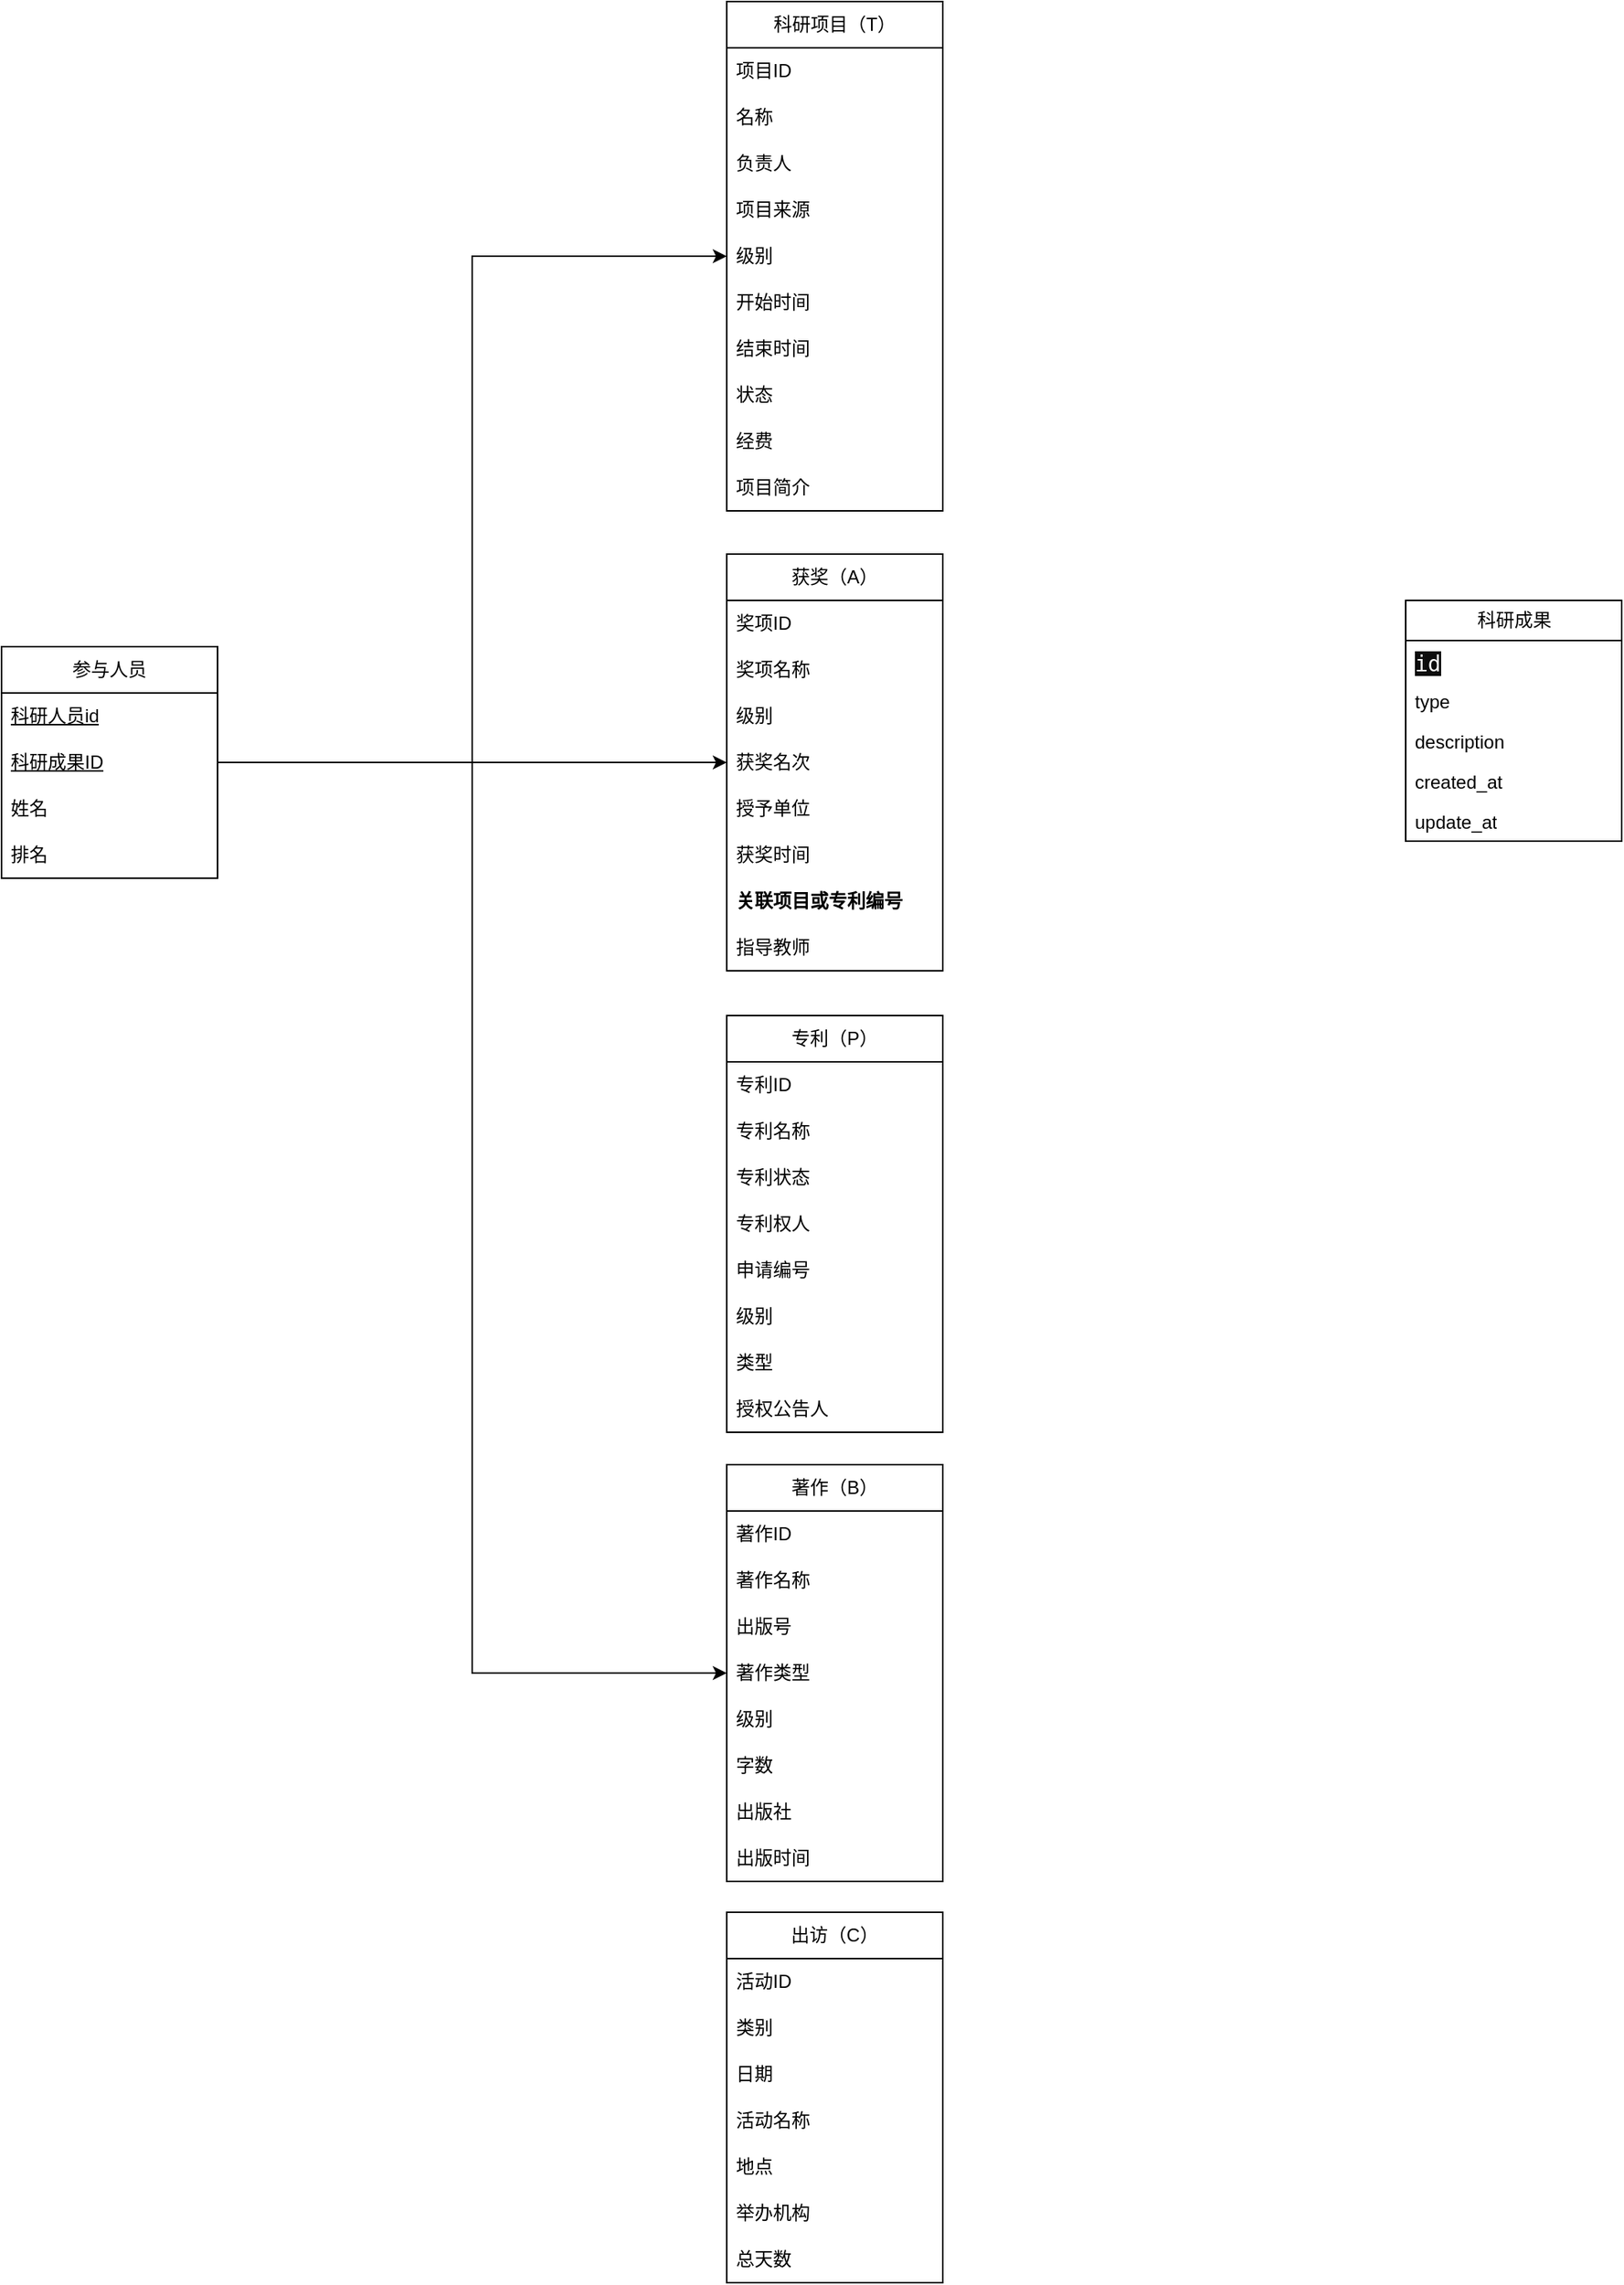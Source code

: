 <mxfile version="24.4.4" type="github">
  <diagram id="C5RBs43oDa-KdzZeNtuy" name="Page-1">
    <mxGraphModel dx="2088" dy="699" grid="1" gridSize="10" guides="1" tooltips="1" connect="1" arrows="1" fold="1" page="1" pageScale="1" pageWidth="827" pageHeight="1169" math="0" shadow="0">
      <root>
        <mxCell id="WIyWlLk6GJQsqaUBKTNV-0" />
        <mxCell id="WIyWlLk6GJQsqaUBKTNV-1" parent="WIyWlLk6GJQsqaUBKTNV-0" />
        <mxCell id="b3MbdYtVjMKW3tp-53om-11" value="科研成果" style="swimlane;fontStyle=0;childLayout=stackLayout;horizontal=1;startSize=26;fillColor=none;horizontalStack=0;resizeParent=1;resizeParentMax=0;resizeLast=0;collapsible=1;marginBottom=0;html=1;align=center;" vertex="1" parent="WIyWlLk6GJQsqaUBKTNV-1">
          <mxGeometry x="370" y="900" width="140" height="156" as="geometry" />
        </mxCell>
        <mxCell id="b3MbdYtVjMKW3tp-53om-12" value="&lt;span style=&quot;color: rgb(255, 255, 255); font-family: &amp;quot;Söhne Mono&amp;quot;, Monaco, &amp;quot;Andale Mono&amp;quot;, &amp;quot;Ubuntu Mono&amp;quot;, monospace; font-size: 14px; white-space: pre; background-color: rgb(13, 13, 13);&quot;&gt;id&lt;/span&gt;" style="text;strokeColor=none;fillColor=none;align=left;verticalAlign=top;spacingLeft=4;spacingRight=4;overflow=hidden;rotatable=0;points=[[0,0.5],[1,0.5]];portConstraint=eastwest;whiteSpace=wrap;html=1;" vertex="1" parent="b3MbdYtVjMKW3tp-53om-11">
          <mxGeometry y="26" width="140" height="26" as="geometry" />
        </mxCell>
        <mxCell id="b3MbdYtVjMKW3tp-53om-14" value="type" style="text;strokeColor=none;fillColor=none;align=left;verticalAlign=top;spacingLeft=4;spacingRight=4;overflow=hidden;rotatable=0;points=[[0,0.5],[1,0.5]];portConstraint=eastwest;whiteSpace=wrap;html=1;" vertex="1" parent="b3MbdYtVjMKW3tp-53om-11">
          <mxGeometry y="52" width="140" height="26" as="geometry" />
        </mxCell>
        <mxCell id="b3MbdYtVjMKW3tp-53om-15" value="description" style="text;strokeColor=none;fillColor=none;align=left;verticalAlign=top;spacingLeft=4;spacingRight=4;overflow=hidden;rotatable=0;points=[[0,0.5],[1,0.5]];portConstraint=eastwest;whiteSpace=wrap;html=1;" vertex="1" parent="b3MbdYtVjMKW3tp-53om-11">
          <mxGeometry y="78" width="140" height="26" as="geometry" />
        </mxCell>
        <mxCell id="b3MbdYtVjMKW3tp-53om-16" value="created_at" style="text;strokeColor=none;fillColor=none;align=left;verticalAlign=top;spacingLeft=4;spacingRight=4;overflow=hidden;rotatable=0;points=[[0,0.5],[1,0.5]];portConstraint=eastwest;whiteSpace=wrap;html=1;" vertex="1" parent="b3MbdYtVjMKW3tp-53om-11">
          <mxGeometry y="104" width="140" height="26" as="geometry" />
        </mxCell>
        <mxCell id="b3MbdYtVjMKW3tp-53om-17" value="update_at" style="text;strokeColor=none;fillColor=none;align=left;verticalAlign=top;spacingLeft=4;spacingRight=4;overflow=hidden;rotatable=0;points=[[0,0.5],[1,0.5]];portConstraint=eastwest;whiteSpace=wrap;html=1;" vertex="1" parent="b3MbdYtVjMKW3tp-53om-11">
          <mxGeometry y="130" width="140" height="26" as="geometry" />
        </mxCell>
        <mxCell id="b3MbdYtVjMKW3tp-53om-20" value="科研项目（T）" style="swimlane;fontStyle=0;childLayout=stackLayout;horizontal=1;startSize=30;horizontalStack=0;resizeParent=1;resizeParentMax=0;resizeLast=0;collapsible=1;marginBottom=0;whiteSpace=wrap;html=1;" vertex="1" parent="WIyWlLk6GJQsqaUBKTNV-1">
          <mxGeometry x="-70" y="512" width="140" height="330" as="geometry" />
        </mxCell>
        <mxCell id="b3MbdYtVjMKW3tp-53om-21" value="项目ID" style="text;strokeColor=none;fillColor=none;align=left;verticalAlign=middle;spacingLeft=4;spacingRight=4;overflow=hidden;points=[[0,0.5],[1,0.5]];portConstraint=eastwest;rotatable=0;whiteSpace=wrap;html=1;" vertex="1" parent="b3MbdYtVjMKW3tp-53om-20">
          <mxGeometry y="30" width="140" height="30" as="geometry" />
        </mxCell>
        <mxCell id="b3MbdYtVjMKW3tp-53om-22" value="名称" style="text;strokeColor=none;fillColor=none;align=left;verticalAlign=middle;spacingLeft=4;spacingRight=4;overflow=hidden;points=[[0,0.5],[1,0.5]];portConstraint=eastwest;rotatable=0;whiteSpace=wrap;html=1;" vertex="1" parent="b3MbdYtVjMKW3tp-53om-20">
          <mxGeometry y="60" width="140" height="30" as="geometry" />
        </mxCell>
        <mxCell id="b3MbdYtVjMKW3tp-53om-23" value="负责人" style="text;strokeColor=none;fillColor=none;align=left;verticalAlign=middle;spacingLeft=4;spacingRight=4;overflow=hidden;points=[[0,0.5],[1,0.5]];portConstraint=eastwest;rotatable=0;whiteSpace=wrap;html=1;" vertex="1" parent="b3MbdYtVjMKW3tp-53om-20">
          <mxGeometry y="90" width="140" height="30" as="geometry" />
        </mxCell>
        <mxCell id="b3MbdYtVjMKW3tp-53om-24" value="项目来源" style="text;strokeColor=none;fillColor=none;align=left;verticalAlign=middle;spacingLeft=4;spacingRight=4;overflow=hidden;points=[[0,0.5],[1,0.5]];portConstraint=eastwest;rotatable=0;whiteSpace=wrap;html=1;" vertex="1" parent="b3MbdYtVjMKW3tp-53om-20">
          <mxGeometry y="120" width="140" height="30" as="geometry" />
        </mxCell>
        <mxCell id="b3MbdYtVjMKW3tp-53om-25" value="级别" style="text;strokeColor=none;fillColor=none;align=left;verticalAlign=middle;spacingLeft=4;spacingRight=4;overflow=hidden;points=[[0,0.5],[1,0.5]];portConstraint=eastwest;rotatable=0;whiteSpace=wrap;html=1;" vertex="1" parent="b3MbdYtVjMKW3tp-53om-20">
          <mxGeometry y="150" width="140" height="30" as="geometry" />
        </mxCell>
        <mxCell id="b3MbdYtVjMKW3tp-53om-26" value="开始时间" style="text;strokeColor=none;fillColor=none;align=left;verticalAlign=middle;spacingLeft=4;spacingRight=4;overflow=hidden;points=[[0,0.5],[1,0.5]];portConstraint=eastwest;rotatable=0;whiteSpace=wrap;html=1;" vertex="1" parent="b3MbdYtVjMKW3tp-53om-20">
          <mxGeometry y="180" width="140" height="30" as="geometry" />
        </mxCell>
        <mxCell id="b3MbdYtVjMKW3tp-53om-27" value="结束时间" style="text;strokeColor=none;fillColor=none;align=left;verticalAlign=middle;spacingLeft=4;spacingRight=4;overflow=hidden;points=[[0,0.5],[1,0.5]];portConstraint=eastwest;rotatable=0;whiteSpace=wrap;html=1;" vertex="1" parent="b3MbdYtVjMKW3tp-53om-20">
          <mxGeometry y="210" width="140" height="30" as="geometry" />
        </mxCell>
        <mxCell id="b3MbdYtVjMKW3tp-53om-28" value="状态" style="text;strokeColor=none;fillColor=none;align=left;verticalAlign=middle;spacingLeft=4;spacingRight=4;overflow=hidden;points=[[0,0.5],[1,0.5]];portConstraint=eastwest;rotatable=0;whiteSpace=wrap;html=1;" vertex="1" parent="b3MbdYtVjMKW3tp-53om-20">
          <mxGeometry y="240" width="140" height="30" as="geometry" />
        </mxCell>
        <mxCell id="b3MbdYtVjMKW3tp-53om-29" value="经费" style="text;strokeColor=none;fillColor=none;align=left;verticalAlign=middle;spacingLeft=4;spacingRight=4;overflow=hidden;points=[[0,0.5],[1,0.5]];portConstraint=eastwest;rotatable=0;whiteSpace=wrap;html=1;" vertex="1" parent="b3MbdYtVjMKW3tp-53om-20">
          <mxGeometry y="270" width="140" height="30" as="geometry" />
        </mxCell>
        <mxCell id="b3MbdYtVjMKW3tp-53om-30" value="项目简介" style="text;strokeColor=none;fillColor=none;align=left;verticalAlign=middle;spacingLeft=4;spacingRight=4;overflow=hidden;points=[[0,0.5],[1,0.5]];portConstraint=eastwest;rotatable=0;whiteSpace=wrap;html=1;" vertex="1" parent="b3MbdYtVjMKW3tp-53om-20">
          <mxGeometry y="300" width="140" height="30" as="geometry" />
        </mxCell>
        <mxCell id="b3MbdYtVjMKW3tp-53om-36" style="edgeStyle=orthogonalEdgeStyle;rounded=0;orthogonalLoop=1;jettySize=auto;html=1;exitX=1;exitY=0.5;exitDx=0;exitDy=0;entryX=0;entryY=0.5;entryDx=0;entryDy=0;" edge="1" parent="WIyWlLk6GJQsqaUBKTNV-1" source="b3MbdYtVjMKW3tp-53om-70" target="b3MbdYtVjMKW3tp-53om-20">
          <mxGeometry relative="1" as="geometry">
            <mxPoint x="-390" y="725" as="sourcePoint" />
          </mxGeometry>
        </mxCell>
        <mxCell id="b3MbdYtVjMKW3tp-53om-37" value="获奖（A）" style="swimlane;fontStyle=0;childLayout=stackLayout;horizontal=1;startSize=30;horizontalStack=0;resizeParent=1;resizeParentMax=0;resizeLast=0;collapsible=1;marginBottom=0;whiteSpace=wrap;html=1;" vertex="1" parent="WIyWlLk6GJQsqaUBKTNV-1">
          <mxGeometry x="-70" y="870" width="140" height="270" as="geometry" />
        </mxCell>
        <mxCell id="b3MbdYtVjMKW3tp-53om-38" value="奖项ID" style="text;strokeColor=none;fillColor=none;align=left;verticalAlign=middle;spacingLeft=4;spacingRight=4;overflow=hidden;points=[[0,0.5],[1,0.5]];portConstraint=eastwest;rotatable=0;whiteSpace=wrap;html=1;" vertex="1" parent="b3MbdYtVjMKW3tp-53om-37">
          <mxGeometry y="30" width="140" height="30" as="geometry" />
        </mxCell>
        <mxCell id="b3MbdYtVjMKW3tp-53om-39" value="奖项名称" style="text;strokeColor=none;fillColor=none;align=left;verticalAlign=middle;spacingLeft=4;spacingRight=4;overflow=hidden;points=[[0,0.5],[1,0.5]];portConstraint=eastwest;rotatable=0;whiteSpace=wrap;html=1;" vertex="1" parent="b3MbdYtVjMKW3tp-53om-37">
          <mxGeometry y="60" width="140" height="30" as="geometry" />
        </mxCell>
        <mxCell id="b3MbdYtVjMKW3tp-53om-40" value="级别" style="text;strokeColor=none;fillColor=none;align=left;verticalAlign=middle;spacingLeft=4;spacingRight=4;overflow=hidden;points=[[0,0.5],[1,0.5]];portConstraint=eastwest;rotatable=0;whiteSpace=wrap;html=1;" vertex="1" parent="b3MbdYtVjMKW3tp-53om-37">
          <mxGeometry y="90" width="140" height="30" as="geometry" />
        </mxCell>
        <mxCell id="b3MbdYtVjMKW3tp-53om-41" value="获奖名次" style="text;strokeColor=none;fillColor=none;align=left;verticalAlign=middle;spacingLeft=4;spacingRight=4;overflow=hidden;points=[[0,0.5],[1,0.5]];portConstraint=eastwest;rotatable=0;whiteSpace=wrap;html=1;" vertex="1" parent="b3MbdYtVjMKW3tp-53om-37">
          <mxGeometry y="120" width="140" height="30" as="geometry" />
        </mxCell>
        <mxCell id="b3MbdYtVjMKW3tp-53om-42" value="授予单位" style="text;strokeColor=none;fillColor=none;align=left;verticalAlign=middle;spacingLeft=4;spacingRight=4;overflow=hidden;points=[[0,0.5],[1,0.5]];portConstraint=eastwest;rotatable=0;whiteSpace=wrap;html=1;" vertex="1" parent="b3MbdYtVjMKW3tp-53om-37">
          <mxGeometry y="150" width="140" height="30" as="geometry" />
        </mxCell>
        <mxCell id="b3MbdYtVjMKW3tp-53om-43" value="获奖时间" style="text;strokeColor=none;fillColor=none;align=left;verticalAlign=middle;spacingLeft=4;spacingRight=4;overflow=hidden;points=[[0,0.5],[1,0.5]];portConstraint=eastwest;rotatable=0;whiteSpace=wrap;html=1;" vertex="1" parent="b3MbdYtVjMKW3tp-53om-37">
          <mxGeometry y="180" width="140" height="30" as="geometry" />
        </mxCell>
        <mxCell id="b3MbdYtVjMKW3tp-53om-44" value="&lt;b&gt;关联项目或专利编号&lt;/b&gt;" style="text;strokeColor=none;fillColor=none;align=left;verticalAlign=middle;spacingLeft=4;spacingRight=4;overflow=hidden;points=[[0,0.5],[1,0.5]];portConstraint=eastwest;rotatable=0;whiteSpace=wrap;html=1;" vertex="1" parent="b3MbdYtVjMKW3tp-53om-37">
          <mxGeometry y="210" width="140" height="30" as="geometry" />
        </mxCell>
        <mxCell id="b3MbdYtVjMKW3tp-53om-45" value="指导教师" style="text;strokeColor=none;fillColor=none;align=left;verticalAlign=middle;spacingLeft=4;spacingRight=4;overflow=hidden;points=[[0,0.5],[1,0.5]];portConstraint=eastwest;rotatable=0;whiteSpace=wrap;html=1;" vertex="1" parent="b3MbdYtVjMKW3tp-53om-37">
          <mxGeometry y="240" width="140" height="30" as="geometry" />
        </mxCell>
        <mxCell id="b3MbdYtVjMKW3tp-53om-46" value="专利（P）" style="swimlane;fontStyle=0;childLayout=stackLayout;horizontal=1;startSize=30;horizontalStack=0;resizeParent=1;resizeParentMax=0;resizeLast=0;collapsible=1;marginBottom=0;whiteSpace=wrap;html=1;" vertex="1" parent="WIyWlLk6GJQsqaUBKTNV-1">
          <mxGeometry x="-70" y="1169" width="140" height="270" as="geometry" />
        </mxCell>
        <mxCell id="b3MbdYtVjMKW3tp-53om-47" value="专利ID" style="text;strokeColor=none;fillColor=none;align=left;verticalAlign=middle;spacingLeft=4;spacingRight=4;overflow=hidden;points=[[0,0.5],[1,0.5]];portConstraint=eastwest;rotatable=0;whiteSpace=wrap;html=1;" vertex="1" parent="b3MbdYtVjMKW3tp-53om-46">
          <mxGeometry y="30" width="140" height="30" as="geometry" />
        </mxCell>
        <mxCell id="b3MbdYtVjMKW3tp-53om-48" value="专利名称" style="text;strokeColor=none;fillColor=none;align=left;verticalAlign=middle;spacingLeft=4;spacingRight=4;overflow=hidden;points=[[0,0.5],[1,0.5]];portConstraint=eastwest;rotatable=0;whiteSpace=wrap;html=1;" vertex="1" parent="b3MbdYtVjMKW3tp-53om-46">
          <mxGeometry y="60" width="140" height="30" as="geometry" />
        </mxCell>
        <mxCell id="b3MbdYtVjMKW3tp-53om-50" value="专利状态" style="text;strokeColor=none;fillColor=none;align=left;verticalAlign=middle;spacingLeft=4;spacingRight=4;overflow=hidden;points=[[0,0.5],[1,0.5]];portConstraint=eastwest;rotatable=0;whiteSpace=wrap;html=1;" vertex="1" parent="b3MbdYtVjMKW3tp-53om-46">
          <mxGeometry y="90" width="140" height="30" as="geometry" />
        </mxCell>
        <mxCell id="b3MbdYtVjMKW3tp-53om-51" value="专利权人" style="text;strokeColor=none;fillColor=none;align=left;verticalAlign=middle;spacingLeft=4;spacingRight=4;overflow=hidden;points=[[0,0.5],[1,0.5]];portConstraint=eastwest;rotatable=0;whiteSpace=wrap;html=1;" vertex="1" parent="b3MbdYtVjMKW3tp-53om-46">
          <mxGeometry y="120" width="140" height="30" as="geometry" />
        </mxCell>
        <mxCell id="b3MbdYtVjMKW3tp-53om-52" value="申请编号" style="text;strokeColor=none;fillColor=none;align=left;verticalAlign=middle;spacingLeft=4;spacingRight=4;overflow=hidden;points=[[0,0.5],[1,0.5]];portConstraint=eastwest;rotatable=0;whiteSpace=wrap;html=1;" vertex="1" parent="b3MbdYtVjMKW3tp-53om-46">
          <mxGeometry y="150" width="140" height="30" as="geometry" />
        </mxCell>
        <mxCell id="b3MbdYtVjMKW3tp-53om-53" value="级别" style="text;strokeColor=none;fillColor=none;align=left;verticalAlign=middle;spacingLeft=4;spacingRight=4;overflow=hidden;points=[[0,0.5],[1,0.5]];portConstraint=eastwest;rotatable=0;whiteSpace=wrap;html=1;" vertex="1" parent="b3MbdYtVjMKW3tp-53om-46">
          <mxGeometry y="180" width="140" height="30" as="geometry" />
        </mxCell>
        <mxCell id="b3MbdYtVjMKW3tp-53om-54" value="类型" style="text;strokeColor=none;fillColor=none;align=left;verticalAlign=middle;spacingLeft=4;spacingRight=4;overflow=hidden;points=[[0,0.5],[1,0.5]];portConstraint=eastwest;rotatable=0;whiteSpace=wrap;html=1;" vertex="1" parent="b3MbdYtVjMKW3tp-53om-46">
          <mxGeometry y="210" width="140" height="30" as="geometry" />
        </mxCell>
        <mxCell id="b3MbdYtVjMKW3tp-53om-55" value="授权公告人" style="text;strokeColor=none;fillColor=none;align=left;verticalAlign=middle;spacingLeft=4;spacingRight=4;overflow=hidden;points=[[0,0.5],[1,0.5]];portConstraint=eastwest;rotatable=0;whiteSpace=wrap;html=1;" vertex="1" parent="b3MbdYtVjMKW3tp-53om-46">
          <mxGeometry y="240" width="140" height="30" as="geometry" />
        </mxCell>
        <mxCell id="b3MbdYtVjMKW3tp-53om-56" value="著作（B）" style="swimlane;fontStyle=0;childLayout=stackLayout;horizontal=1;startSize=30;horizontalStack=0;resizeParent=1;resizeParentMax=0;resizeLast=0;collapsible=1;marginBottom=0;whiteSpace=wrap;html=1;" vertex="1" parent="WIyWlLk6GJQsqaUBKTNV-1">
          <mxGeometry x="-70" y="1460" width="140" height="270" as="geometry" />
        </mxCell>
        <mxCell id="b3MbdYtVjMKW3tp-53om-57" value="著作ID" style="text;strokeColor=none;fillColor=none;align=left;verticalAlign=middle;spacingLeft=4;spacingRight=4;overflow=hidden;points=[[0,0.5],[1,0.5]];portConstraint=eastwest;rotatable=0;whiteSpace=wrap;html=1;" vertex="1" parent="b3MbdYtVjMKW3tp-53om-56">
          <mxGeometry y="30" width="140" height="30" as="geometry" />
        </mxCell>
        <mxCell id="b3MbdYtVjMKW3tp-53om-58" value="著作名称" style="text;strokeColor=none;fillColor=none;align=left;verticalAlign=middle;spacingLeft=4;spacingRight=4;overflow=hidden;points=[[0,0.5],[1,0.5]];portConstraint=eastwest;rotatable=0;whiteSpace=wrap;html=1;" vertex="1" parent="b3MbdYtVjMKW3tp-53om-56">
          <mxGeometry y="60" width="140" height="30" as="geometry" />
        </mxCell>
        <mxCell id="b3MbdYtVjMKW3tp-53om-59" value="出版号" style="text;strokeColor=none;fillColor=none;align=left;verticalAlign=middle;spacingLeft=4;spacingRight=4;overflow=hidden;points=[[0,0.5],[1,0.5]];portConstraint=eastwest;rotatable=0;whiteSpace=wrap;html=1;" vertex="1" parent="b3MbdYtVjMKW3tp-53om-56">
          <mxGeometry y="90" width="140" height="30" as="geometry" />
        </mxCell>
        <mxCell id="b3MbdYtVjMKW3tp-53om-60" value="著作类型" style="text;strokeColor=none;fillColor=none;align=left;verticalAlign=middle;spacingLeft=4;spacingRight=4;overflow=hidden;points=[[0,0.5],[1,0.5]];portConstraint=eastwest;rotatable=0;whiteSpace=wrap;html=1;" vertex="1" parent="b3MbdYtVjMKW3tp-53om-56">
          <mxGeometry y="120" width="140" height="30" as="geometry" />
        </mxCell>
        <mxCell id="b3MbdYtVjMKW3tp-53om-61" value="级别" style="text;strokeColor=none;fillColor=none;align=left;verticalAlign=middle;spacingLeft=4;spacingRight=4;overflow=hidden;points=[[0,0.5],[1,0.5]];portConstraint=eastwest;rotatable=0;whiteSpace=wrap;html=1;" vertex="1" parent="b3MbdYtVjMKW3tp-53om-56">
          <mxGeometry y="150" width="140" height="30" as="geometry" />
        </mxCell>
        <mxCell id="b3MbdYtVjMKW3tp-53om-62" value="字数" style="text;strokeColor=none;fillColor=none;align=left;verticalAlign=middle;spacingLeft=4;spacingRight=4;overflow=hidden;points=[[0,0.5],[1,0.5]];portConstraint=eastwest;rotatable=0;whiteSpace=wrap;html=1;" vertex="1" parent="b3MbdYtVjMKW3tp-53om-56">
          <mxGeometry y="180" width="140" height="30" as="geometry" />
        </mxCell>
        <mxCell id="b3MbdYtVjMKW3tp-53om-63" value="出版社" style="text;strokeColor=none;fillColor=none;align=left;verticalAlign=middle;spacingLeft=4;spacingRight=4;overflow=hidden;points=[[0,0.5],[1,0.5]];portConstraint=eastwest;rotatable=0;whiteSpace=wrap;html=1;" vertex="1" parent="b3MbdYtVjMKW3tp-53om-56">
          <mxGeometry y="210" width="140" height="30" as="geometry" />
        </mxCell>
        <mxCell id="b3MbdYtVjMKW3tp-53om-64" value="出版时间" style="text;strokeColor=none;fillColor=none;align=left;verticalAlign=middle;spacingLeft=4;spacingRight=4;overflow=hidden;points=[[0,0.5],[1,0.5]];portConstraint=eastwest;rotatable=0;whiteSpace=wrap;html=1;" vertex="1" parent="b3MbdYtVjMKW3tp-53om-56">
          <mxGeometry y="240" width="140" height="30" as="geometry" />
        </mxCell>
        <mxCell id="b3MbdYtVjMKW3tp-53om-68" value="参与人员" style="swimlane;fontStyle=0;childLayout=stackLayout;horizontal=1;startSize=30;horizontalStack=0;resizeParent=1;resizeParentMax=0;resizeLast=0;collapsible=1;marginBottom=0;whiteSpace=wrap;html=1;" vertex="1" parent="WIyWlLk6GJQsqaUBKTNV-1">
          <mxGeometry x="-540" y="930" width="140" height="150" as="geometry" />
        </mxCell>
        <mxCell id="b3MbdYtVjMKW3tp-53om-69" value="&lt;u&gt;科研人员id&lt;/u&gt;" style="text;strokeColor=none;fillColor=none;align=left;verticalAlign=middle;spacingLeft=4;spacingRight=4;overflow=hidden;points=[[0,0.5],[1,0.5]];portConstraint=eastwest;rotatable=0;whiteSpace=wrap;html=1;" vertex="1" parent="b3MbdYtVjMKW3tp-53om-68">
          <mxGeometry y="30" width="140" height="30" as="geometry" />
        </mxCell>
        <mxCell id="b3MbdYtVjMKW3tp-53om-70" value="&lt;u&gt;科研成果ID&lt;/u&gt;" style="text;strokeColor=none;fillColor=none;align=left;verticalAlign=middle;spacingLeft=4;spacingRight=4;overflow=hidden;points=[[0,0.5],[1,0.5]];portConstraint=eastwest;rotatable=0;whiteSpace=wrap;html=1;" vertex="1" parent="b3MbdYtVjMKW3tp-53om-68">
          <mxGeometry y="60" width="140" height="30" as="geometry" />
        </mxCell>
        <mxCell id="b3MbdYtVjMKW3tp-53om-71" value="姓名" style="text;strokeColor=none;fillColor=none;align=left;verticalAlign=middle;spacingLeft=4;spacingRight=4;overflow=hidden;points=[[0,0.5],[1,0.5]];portConstraint=eastwest;rotatable=0;whiteSpace=wrap;html=1;" vertex="1" parent="b3MbdYtVjMKW3tp-53om-68">
          <mxGeometry y="90" width="140" height="30" as="geometry" />
        </mxCell>
        <mxCell id="b3MbdYtVjMKW3tp-53om-74" value="排名" style="text;strokeColor=none;fillColor=none;align=left;verticalAlign=middle;spacingLeft=4;spacingRight=4;overflow=hidden;points=[[0,0.5],[1,0.5]];portConstraint=eastwest;rotatable=0;whiteSpace=wrap;html=1;" vertex="1" parent="b3MbdYtVjMKW3tp-53om-68">
          <mxGeometry y="120" width="140" height="30" as="geometry" />
        </mxCell>
        <mxCell id="b3MbdYtVjMKW3tp-53om-72" style="edgeStyle=orthogonalEdgeStyle;rounded=0;orthogonalLoop=1;jettySize=auto;html=1;exitX=1;exitY=0.5;exitDx=0;exitDy=0;entryX=0;entryY=0.5;entryDx=0;entryDy=0;" edge="1" parent="WIyWlLk6GJQsqaUBKTNV-1" source="b3MbdYtVjMKW3tp-53om-70" target="b3MbdYtVjMKW3tp-53om-41">
          <mxGeometry relative="1" as="geometry">
            <mxPoint x="-80" y="1007" as="targetPoint" />
          </mxGeometry>
        </mxCell>
        <mxCell id="b3MbdYtVjMKW3tp-53om-83" value="出访（C）" style="swimlane;fontStyle=0;childLayout=stackLayout;horizontal=1;startSize=30;horizontalStack=0;resizeParent=1;resizeParentMax=0;resizeLast=0;collapsible=1;marginBottom=0;whiteSpace=wrap;html=1;" vertex="1" parent="WIyWlLk6GJQsqaUBKTNV-1">
          <mxGeometry x="-70" y="1750" width="140" height="240" as="geometry" />
        </mxCell>
        <mxCell id="b3MbdYtVjMKW3tp-53om-84" value="活动ID" style="text;strokeColor=none;fillColor=none;align=left;verticalAlign=middle;spacingLeft=4;spacingRight=4;overflow=hidden;points=[[0,0.5],[1,0.5]];portConstraint=eastwest;rotatable=0;whiteSpace=wrap;html=1;" vertex="1" parent="b3MbdYtVjMKW3tp-53om-83">
          <mxGeometry y="30" width="140" height="30" as="geometry" />
        </mxCell>
        <mxCell id="b3MbdYtVjMKW3tp-53om-85" value="类别" style="text;strokeColor=none;fillColor=none;align=left;verticalAlign=middle;spacingLeft=4;spacingRight=4;overflow=hidden;points=[[0,0.5],[1,0.5]];portConstraint=eastwest;rotatable=0;whiteSpace=wrap;html=1;" vertex="1" parent="b3MbdYtVjMKW3tp-53om-83">
          <mxGeometry y="60" width="140" height="30" as="geometry" />
        </mxCell>
        <mxCell id="b3MbdYtVjMKW3tp-53om-86" value="日期" style="text;strokeColor=none;fillColor=none;align=left;verticalAlign=middle;spacingLeft=4;spacingRight=4;overflow=hidden;points=[[0,0.5],[1,0.5]];portConstraint=eastwest;rotatable=0;whiteSpace=wrap;html=1;" vertex="1" parent="b3MbdYtVjMKW3tp-53om-83">
          <mxGeometry y="90" width="140" height="30" as="geometry" />
        </mxCell>
        <mxCell id="b3MbdYtVjMKW3tp-53om-87" value="活动名称" style="text;strokeColor=none;fillColor=none;align=left;verticalAlign=middle;spacingLeft=4;spacingRight=4;overflow=hidden;points=[[0,0.5],[1,0.5]];portConstraint=eastwest;rotatable=0;whiteSpace=wrap;html=1;" vertex="1" parent="b3MbdYtVjMKW3tp-53om-83">
          <mxGeometry y="120" width="140" height="30" as="geometry" />
        </mxCell>
        <mxCell id="b3MbdYtVjMKW3tp-53om-88" value="地点" style="text;strokeColor=none;fillColor=none;align=left;verticalAlign=middle;spacingLeft=4;spacingRight=4;overflow=hidden;points=[[0,0.5],[1,0.5]];portConstraint=eastwest;rotatable=0;whiteSpace=wrap;html=1;" vertex="1" parent="b3MbdYtVjMKW3tp-53om-83">
          <mxGeometry y="150" width="140" height="30" as="geometry" />
        </mxCell>
        <mxCell id="b3MbdYtVjMKW3tp-53om-89" value="举办机构" style="text;strokeColor=none;fillColor=none;align=left;verticalAlign=middle;spacingLeft=4;spacingRight=4;overflow=hidden;points=[[0,0.5],[1,0.5]];portConstraint=eastwest;rotatable=0;whiteSpace=wrap;html=1;" vertex="1" parent="b3MbdYtVjMKW3tp-53om-83">
          <mxGeometry y="180" width="140" height="30" as="geometry" />
        </mxCell>
        <mxCell id="b3MbdYtVjMKW3tp-53om-90" value="总天数" style="text;strokeColor=none;fillColor=none;align=left;verticalAlign=middle;spacingLeft=4;spacingRight=4;overflow=hidden;points=[[0,0.5],[1,0.5]];portConstraint=eastwest;rotatable=0;whiteSpace=wrap;html=1;" vertex="1" parent="b3MbdYtVjMKW3tp-53om-83">
          <mxGeometry y="210" width="140" height="30" as="geometry" />
        </mxCell>
        <mxCell id="b3MbdYtVjMKW3tp-53om-100" style="edgeStyle=orthogonalEdgeStyle;rounded=0;orthogonalLoop=1;jettySize=auto;html=1;entryX=0;entryY=0.5;entryDx=0;entryDy=0;" edge="1" parent="WIyWlLk6GJQsqaUBKTNV-1" source="b3MbdYtVjMKW3tp-53om-70" target="b3MbdYtVjMKW3tp-53om-60">
          <mxGeometry relative="1" as="geometry" />
        </mxCell>
      </root>
    </mxGraphModel>
  </diagram>
</mxfile>
